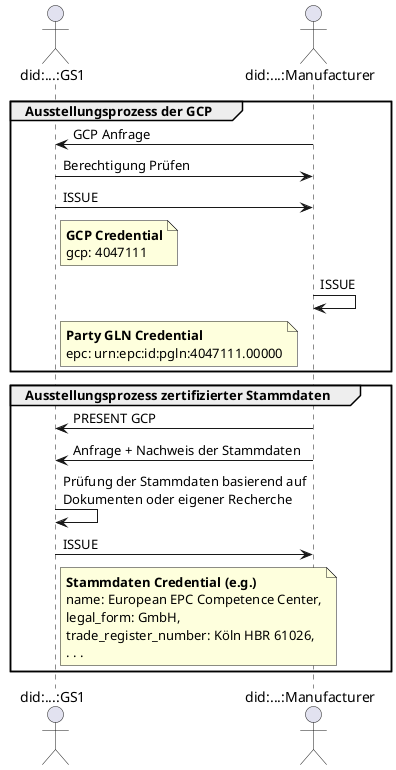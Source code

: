@startuml
skinparam responseMessageBelowArrow true

actor "did:...:GS1" as GS1
actor "did:...:Manufacturer" as Manufacturer

group Ausstellungsprozess der GCP
    Manufacturer -> GS1 : GCP Anfrage
    GS1 -> Manufacturer : Berechtigung Prüfen
    GS1 -> Manufacturer : ISSUE
    note right of GS1
        <b>GCP Credential</b>
        gcp: 4047111
    end note
    Manufacturer -> Manufacturer : ISSUE
    note right of GS1
        <b>Party GLN Credential</b>
        epc: urn:epc:id:pgln:4047111.00000
    end note
end

group Ausstellungsprozess zertifizierter Stammdaten
    Manufacturer -> GS1 : PRESENT GCP
    Manufacturer -> GS1 : Anfrage + Nachweis der Stammdaten
    GS1 -> GS1: Prüfung der Stammdaten basierend auf\nDokumenten oder eigener Recherche
    
    GS1 -> Manufacturer : ISSUE
    note right of GS1
        <b>Stammdaten Credential (e.g.)</b>
        name: European EPC Competence Center,
        legal_form: GmbH,
        trade_register_number: Köln HBR 61026,
        . . .
    end note
end
@enduml
